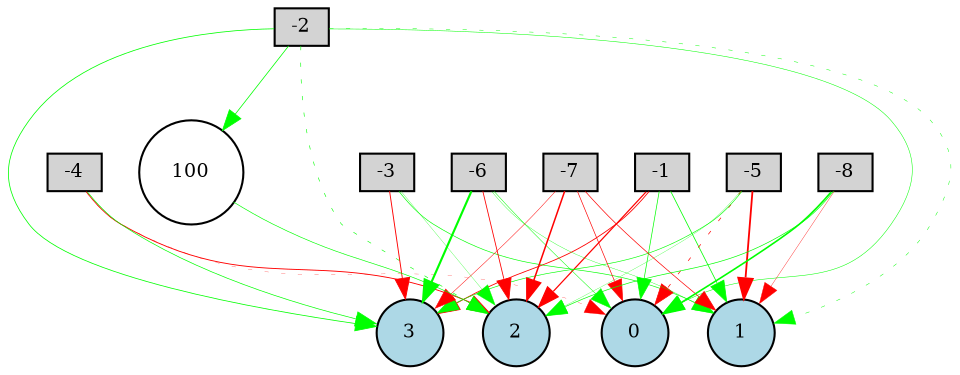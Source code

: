 digraph {
	node [fontsize=9 height=0.2 shape=circle width=0.2]
	-1 [fillcolor=lightgray shape=box style=filled]
	-2 [fillcolor=lightgray shape=box style=filled]
	-3 [fillcolor=lightgray shape=box style=filled]
	-4 [fillcolor=lightgray shape=box style=filled]
	-5 [fillcolor=lightgray shape=box style=filled]
	-6 [fillcolor=lightgray shape=box style=filled]
	-7 [fillcolor=lightgray shape=box style=filled]
	-8 [fillcolor=lightgray shape=box style=filled]
	0 [fillcolor=lightblue style=filled]
	1 [fillcolor=lightblue style=filled]
	2 [fillcolor=lightblue style=filled]
	3 [fillcolor=lightblue style=filled]
	100 [fillcolor=white style=filled]
	-1 -> 0 [color=green penwidth=0.33823247406624646 style=solid]
	-1 -> 1 [color=green penwidth=0.37026667145635117 style=solid]
	-1 -> 2 [color=red penwidth=0.5870907725856828 style=solid]
	-1 -> 3 [color=red penwidth=0.40691170946620314 style=solid]
	-2 -> 0 [color=green penwidth=0.24470302270770256 style=solid]
	-2 -> 1 [color=green penwidth=0.22316291932460558 style=dotted]
	-2 -> 2 [color=green penwidth=0.2860309410874243 style=dotted]
	-2 -> 3 [color=green penwidth=0.37331700148444424 style=solid]
	-3 -> 1 [color=green penwidth=0.31108452412045184 style=solid]
	-3 -> 2 [color=green penwidth=0.13291138215249676 style=solid]
	-3 -> 3 [color=red penwidth=0.44638073482234886 style=solid]
	-4 -> 0 [color=red penwidth=0.12144779645196001 style=dotted]
	-4 -> 2 [color=red penwidth=0.438558752600939 style=solid]
	-4 -> 3 [color=green penwidth=0.33289725710002516 style=solid]
	-5 -> 0 [color=red penwidth=0.33370575723071194 style=dotted]
	-5 -> 1 [color=red penwidth=0.8741013719621888 style=solid]
	-5 -> 2 [color=green penwidth=0.13097594030450854 style=solid]
	-5 -> 3 [color=green penwidth=0.3005235125261897 style=solid]
	-6 -> 0 [color=green penwidth=0.23940537702950412 style=solid]
	-6 -> 1 [color=green penwidth=0.16601860701887344 style=solid]
	-6 -> 2 [color=red penwidth=0.40271125914728745 style=solid]
	-6 -> 3 [color=green penwidth=1.0235164981042943 style=solid]
	-7 -> 0 [color=red penwidth=0.32099532783788753 style=solid]
	-7 -> 1 [color=red penwidth=0.3300582234923655 style=solid]
	-7 -> 2 [color=red penwidth=0.7280903474687711 style=solid]
	-7 -> 3 [color=red penwidth=0.2288901746292297 style=solid]
	-8 -> 0 [color=green penwidth=0.7737287378330572 style=solid]
	-8 -> 1 [color=red penwidth=0.17036830183511253 style=solid]
	-8 -> 2 [color=green penwidth=0.3252262355796534 style=solid]
	-2 -> 100 [color=green penwidth=0.36458137677364055 style=solid]
	100 -> 2 [color=green penwidth=0.30930981827472215 style=solid]
}

